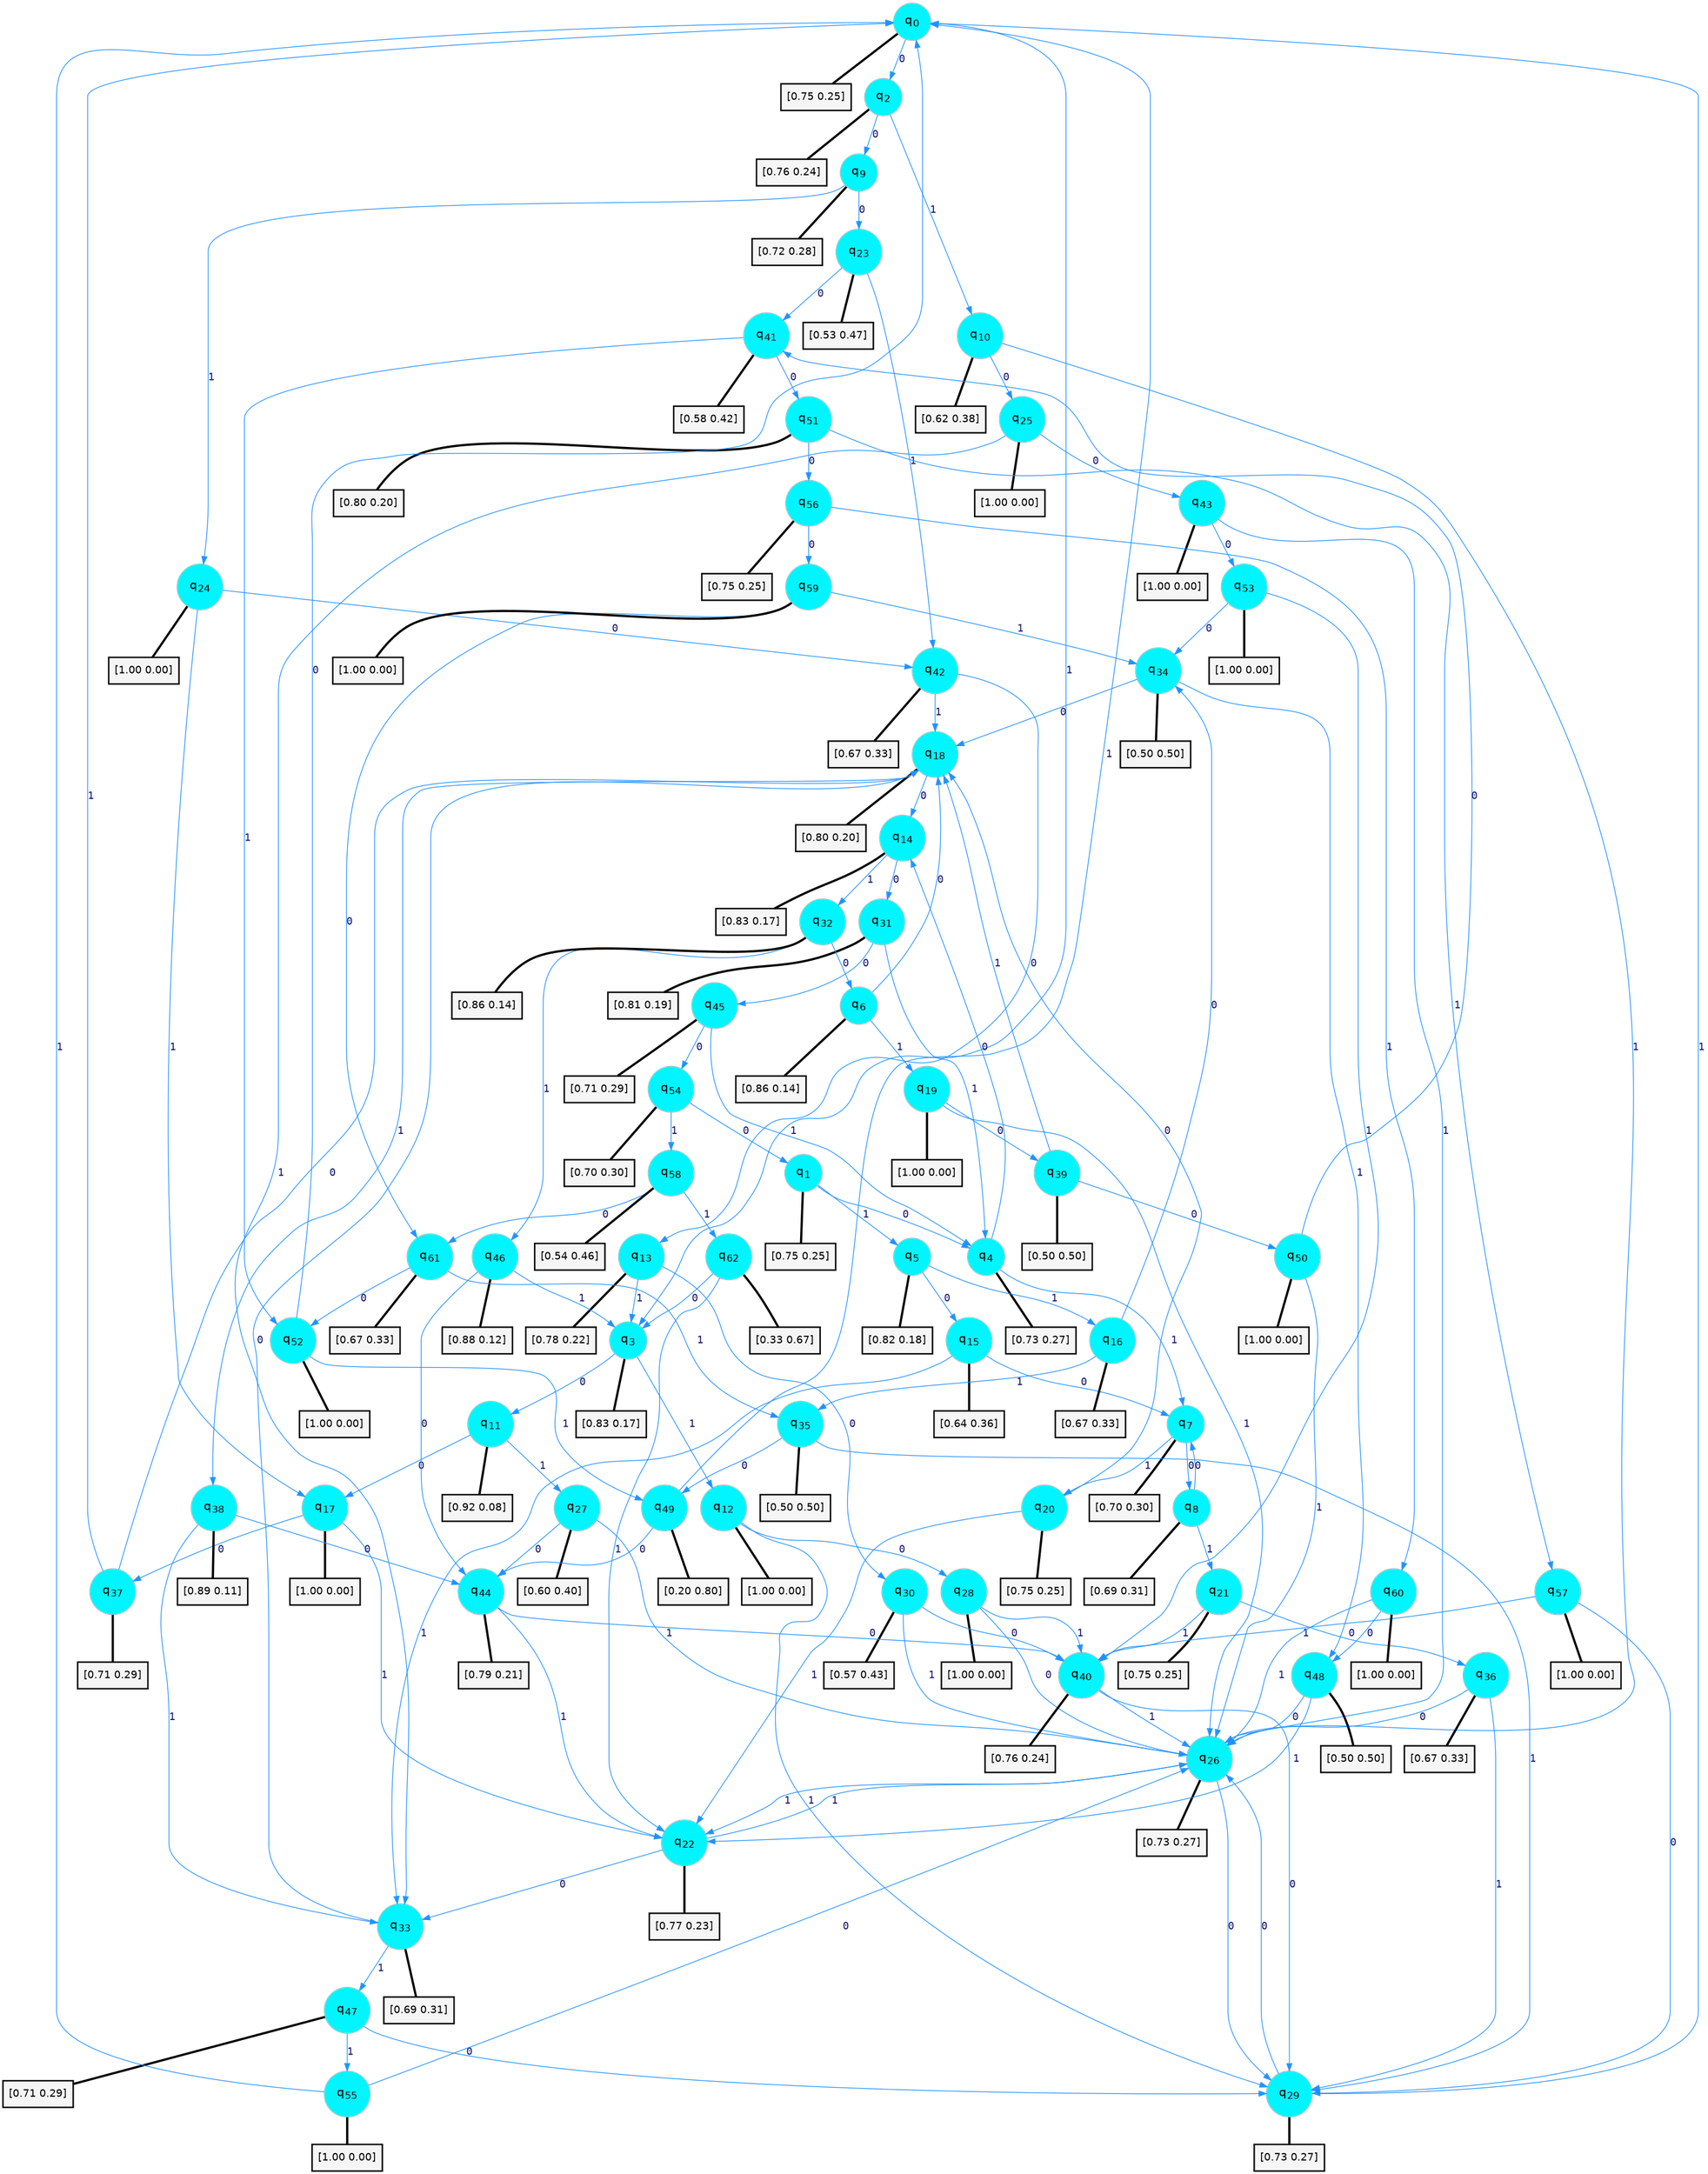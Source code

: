 digraph G {
graph [
bgcolor=transparent, dpi=300, rankdir=TD, size="40,25"];
node [
color=gray, fillcolor=turquoise1, fontcolor=black, fontname=Helvetica, fontsize=16, fontweight=bold, shape=circle, style=filled];
edge [
arrowsize=1, color=dodgerblue1, fontcolor=midnightblue, fontname=courier, fontweight=bold, penwidth=1, style=solid, weight=20];
0[label=<q<SUB>0</SUB>>];
1[label=<q<SUB>1</SUB>>];
2[label=<q<SUB>2</SUB>>];
3[label=<q<SUB>3</SUB>>];
4[label=<q<SUB>4</SUB>>];
5[label=<q<SUB>5</SUB>>];
6[label=<q<SUB>6</SUB>>];
7[label=<q<SUB>7</SUB>>];
8[label=<q<SUB>8</SUB>>];
9[label=<q<SUB>9</SUB>>];
10[label=<q<SUB>10</SUB>>];
11[label=<q<SUB>11</SUB>>];
12[label=<q<SUB>12</SUB>>];
13[label=<q<SUB>13</SUB>>];
14[label=<q<SUB>14</SUB>>];
15[label=<q<SUB>15</SUB>>];
16[label=<q<SUB>16</SUB>>];
17[label=<q<SUB>17</SUB>>];
18[label=<q<SUB>18</SUB>>];
19[label=<q<SUB>19</SUB>>];
20[label=<q<SUB>20</SUB>>];
21[label=<q<SUB>21</SUB>>];
22[label=<q<SUB>22</SUB>>];
23[label=<q<SUB>23</SUB>>];
24[label=<q<SUB>24</SUB>>];
25[label=<q<SUB>25</SUB>>];
26[label=<q<SUB>26</SUB>>];
27[label=<q<SUB>27</SUB>>];
28[label=<q<SUB>28</SUB>>];
29[label=<q<SUB>29</SUB>>];
30[label=<q<SUB>30</SUB>>];
31[label=<q<SUB>31</SUB>>];
32[label=<q<SUB>32</SUB>>];
33[label=<q<SUB>33</SUB>>];
34[label=<q<SUB>34</SUB>>];
35[label=<q<SUB>35</SUB>>];
36[label=<q<SUB>36</SUB>>];
37[label=<q<SUB>37</SUB>>];
38[label=<q<SUB>38</SUB>>];
39[label=<q<SUB>39</SUB>>];
40[label=<q<SUB>40</SUB>>];
41[label=<q<SUB>41</SUB>>];
42[label=<q<SUB>42</SUB>>];
43[label=<q<SUB>43</SUB>>];
44[label=<q<SUB>44</SUB>>];
45[label=<q<SUB>45</SUB>>];
46[label=<q<SUB>46</SUB>>];
47[label=<q<SUB>47</SUB>>];
48[label=<q<SUB>48</SUB>>];
49[label=<q<SUB>49</SUB>>];
50[label=<q<SUB>50</SUB>>];
51[label=<q<SUB>51</SUB>>];
52[label=<q<SUB>52</SUB>>];
53[label=<q<SUB>53</SUB>>];
54[label=<q<SUB>54</SUB>>];
55[label=<q<SUB>55</SUB>>];
56[label=<q<SUB>56</SUB>>];
57[label=<q<SUB>57</SUB>>];
58[label=<q<SUB>58</SUB>>];
59[label=<q<SUB>59</SUB>>];
60[label=<q<SUB>60</SUB>>];
61[label=<q<SUB>61</SUB>>];
62[label=<q<SUB>62</SUB>>];
63[label="[0.75 0.25]", shape=box,fontcolor=black, fontname=Helvetica, fontsize=14, penwidth=2, fillcolor=whitesmoke,color=black];
64[label="[0.75 0.25]", shape=box,fontcolor=black, fontname=Helvetica, fontsize=14, penwidth=2, fillcolor=whitesmoke,color=black];
65[label="[0.76 0.24]", shape=box,fontcolor=black, fontname=Helvetica, fontsize=14, penwidth=2, fillcolor=whitesmoke,color=black];
66[label="[0.83 0.17]", shape=box,fontcolor=black, fontname=Helvetica, fontsize=14, penwidth=2, fillcolor=whitesmoke,color=black];
67[label="[0.73 0.27]", shape=box,fontcolor=black, fontname=Helvetica, fontsize=14, penwidth=2, fillcolor=whitesmoke,color=black];
68[label="[0.82 0.18]", shape=box,fontcolor=black, fontname=Helvetica, fontsize=14, penwidth=2, fillcolor=whitesmoke,color=black];
69[label="[0.86 0.14]", shape=box,fontcolor=black, fontname=Helvetica, fontsize=14, penwidth=2, fillcolor=whitesmoke,color=black];
70[label="[0.70 0.30]", shape=box,fontcolor=black, fontname=Helvetica, fontsize=14, penwidth=2, fillcolor=whitesmoke,color=black];
71[label="[0.69 0.31]", shape=box,fontcolor=black, fontname=Helvetica, fontsize=14, penwidth=2, fillcolor=whitesmoke,color=black];
72[label="[0.72 0.28]", shape=box,fontcolor=black, fontname=Helvetica, fontsize=14, penwidth=2, fillcolor=whitesmoke,color=black];
73[label="[0.62 0.38]", shape=box,fontcolor=black, fontname=Helvetica, fontsize=14, penwidth=2, fillcolor=whitesmoke,color=black];
74[label="[0.92 0.08]", shape=box,fontcolor=black, fontname=Helvetica, fontsize=14, penwidth=2, fillcolor=whitesmoke,color=black];
75[label="[1.00 0.00]", shape=box,fontcolor=black, fontname=Helvetica, fontsize=14, penwidth=2, fillcolor=whitesmoke,color=black];
76[label="[0.78 0.22]", shape=box,fontcolor=black, fontname=Helvetica, fontsize=14, penwidth=2, fillcolor=whitesmoke,color=black];
77[label="[0.83 0.17]", shape=box,fontcolor=black, fontname=Helvetica, fontsize=14, penwidth=2, fillcolor=whitesmoke,color=black];
78[label="[0.64 0.36]", shape=box,fontcolor=black, fontname=Helvetica, fontsize=14, penwidth=2, fillcolor=whitesmoke,color=black];
79[label="[0.67 0.33]", shape=box,fontcolor=black, fontname=Helvetica, fontsize=14, penwidth=2, fillcolor=whitesmoke,color=black];
80[label="[1.00 0.00]", shape=box,fontcolor=black, fontname=Helvetica, fontsize=14, penwidth=2, fillcolor=whitesmoke,color=black];
81[label="[0.80 0.20]", shape=box,fontcolor=black, fontname=Helvetica, fontsize=14, penwidth=2, fillcolor=whitesmoke,color=black];
82[label="[1.00 0.00]", shape=box,fontcolor=black, fontname=Helvetica, fontsize=14, penwidth=2, fillcolor=whitesmoke,color=black];
83[label="[0.75 0.25]", shape=box,fontcolor=black, fontname=Helvetica, fontsize=14, penwidth=2, fillcolor=whitesmoke,color=black];
84[label="[0.75 0.25]", shape=box,fontcolor=black, fontname=Helvetica, fontsize=14, penwidth=2, fillcolor=whitesmoke,color=black];
85[label="[0.77 0.23]", shape=box,fontcolor=black, fontname=Helvetica, fontsize=14, penwidth=2, fillcolor=whitesmoke,color=black];
86[label="[0.53 0.47]", shape=box,fontcolor=black, fontname=Helvetica, fontsize=14, penwidth=2, fillcolor=whitesmoke,color=black];
87[label="[1.00 0.00]", shape=box,fontcolor=black, fontname=Helvetica, fontsize=14, penwidth=2, fillcolor=whitesmoke,color=black];
88[label="[1.00 0.00]", shape=box,fontcolor=black, fontname=Helvetica, fontsize=14, penwidth=2, fillcolor=whitesmoke,color=black];
89[label="[0.73 0.27]", shape=box,fontcolor=black, fontname=Helvetica, fontsize=14, penwidth=2, fillcolor=whitesmoke,color=black];
90[label="[0.60 0.40]", shape=box,fontcolor=black, fontname=Helvetica, fontsize=14, penwidth=2, fillcolor=whitesmoke,color=black];
91[label="[1.00 0.00]", shape=box,fontcolor=black, fontname=Helvetica, fontsize=14, penwidth=2, fillcolor=whitesmoke,color=black];
92[label="[0.73 0.27]", shape=box,fontcolor=black, fontname=Helvetica, fontsize=14, penwidth=2, fillcolor=whitesmoke,color=black];
93[label="[0.57 0.43]", shape=box,fontcolor=black, fontname=Helvetica, fontsize=14, penwidth=2, fillcolor=whitesmoke,color=black];
94[label="[0.81 0.19]", shape=box,fontcolor=black, fontname=Helvetica, fontsize=14, penwidth=2, fillcolor=whitesmoke,color=black];
95[label="[0.86 0.14]", shape=box,fontcolor=black, fontname=Helvetica, fontsize=14, penwidth=2, fillcolor=whitesmoke,color=black];
96[label="[0.69 0.31]", shape=box,fontcolor=black, fontname=Helvetica, fontsize=14, penwidth=2, fillcolor=whitesmoke,color=black];
97[label="[0.50 0.50]", shape=box,fontcolor=black, fontname=Helvetica, fontsize=14, penwidth=2, fillcolor=whitesmoke,color=black];
98[label="[0.50 0.50]", shape=box,fontcolor=black, fontname=Helvetica, fontsize=14, penwidth=2, fillcolor=whitesmoke,color=black];
99[label="[0.67 0.33]", shape=box,fontcolor=black, fontname=Helvetica, fontsize=14, penwidth=2, fillcolor=whitesmoke,color=black];
100[label="[0.71 0.29]", shape=box,fontcolor=black, fontname=Helvetica, fontsize=14, penwidth=2, fillcolor=whitesmoke,color=black];
101[label="[0.89 0.11]", shape=box,fontcolor=black, fontname=Helvetica, fontsize=14, penwidth=2, fillcolor=whitesmoke,color=black];
102[label="[0.50 0.50]", shape=box,fontcolor=black, fontname=Helvetica, fontsize=14, penwidth=2, fillcolor=whitesmoke,color=black];
103[label="[0.76 0.24]", shape=box,fontcolor=black, fontname=Helvetica, fontsize=14, penwidth=2, fillcolor=whitesmoke,color=black];
104[label="[0.58 0.42]", shape=box,fontcolor=black, fontname=Helvetica, fontsize=14, penwidth=2, fillcolor=whitesmoke,color=black];
105[label="[0.67 0.33]", shape=box,fontcolor=black, fontname=Helvetica, fontsize=14, penwidth=2, fillcolor=whitesmoke,color=black];
106[label="[1.00 0.00]", shape=box,fontcolor=black, fontname=Helvetica, fontsize=14, penwidth=2, fillcolor=whitesmoke,color=black];
107[label="[0.79 0.21]", shape=box,fontcolor=black, fontname=Helvetica, fontsize=14, penwidth=2, fillcolor=whitesmoke,color=black];
108[label="[0.71 0.29]", shape=box,fontcolor=black, fontname=Helvetica, fontsize=14, penwidth=2, fillcolor=whitesmoke,color=black];
109[label="[0.88 0.12]", shape=box,fontcolor=black, fontname=Helvetica, fontsize=14, penwidth=2, fillcolor=whitesmoke,color=black];
110[label="[0.71 0.29]", shape=box,fontcolor=black, fontname=Helvetica, fontsize=14, penwidth=2, fillcolor=whitesmoke,color=black];
111[label="[0.50 0.50]", shape=box,fontcolor=black, fontname=Helvetica, fontsize=14, penwidth=2, fillcolor=whitesmoke,color=black];
112[label="[0.20 0.80]", shape=box,fontcolor=black, fontname=Helvetica, fontsize=14, penwidth=2, fillcolor=whitesmoke,color=black];
113[label="[1.00 0.00]", shape=box,fontcolor=black, fontname=Helvetica, fontsize=14, penwidth=2, fillcolor=whitesmoke,color=black];
114[label="[0.80 0.20]", shape=box,fontcolor=black, fontname=Helvetica, fontsize=14, penwidth=2, fillcolor=whitesmoke,color=black];
115[label="[1.00 0.00]", shape=box,fontcolor=black, fontname=Helvetica, fontsize=14, penwidth=2, fillcolor=whitesmoke,color=black];
116[label="[1.00 0.00]", shape=box,fontcolor=black, fontname=Helvetica, fontsize=14, penwidth=2, fillcolor=whitesmoke,color=black];
117[label="[0.70 0.30]", shape=box,fontcolor=black, fontname=Helvetica, fontsize=14, penwidth=2, fillcolor=whitesmoke,color=black];
118[label="[1.00 0.00]", shape=box,fontcolor=black, fontname=Helvetica, fontsize=14, penwidth=2, fillcolor=whitesmoke,color=black];
119[label="[0.75 0.25]", shape=box,fontcolor=black, fontname=Helvetica, fontsize=14, penwidth=2, fillcolor=whitesmoke,color=black];
120[label="[1.00 0.00]", shape=box,fontcolor=black, fontname=Helvetica, fontsize=14, penwidth=2, fillcolor=whitesmoke,color=black];
121[label="[0.54 0.46]", shape=box,fontcolor=black, fontname=Helvetica, fontsize=14, penwidth=2, fillcolor=whitesmoke,color=black];
122[label="[1.00 0.00]", shape=box,fontcolor=black, fontname=Helvetica, fontsize=14, penwidth=2, fillcolor=whitesmoke,color=black];
123[label="[1.00 0.00]", shape=box,fontcolor=black, fontname=Helvetica, fontsize=14, penwidth=2, fillcolor=whitesmoke,color=black];
124[label="[0.67 0.33]", shape=box,fontcolor=black, fontname=Helvetica, fontsize=14, penwidth=2, fillcolor=whitesmoke,color=black];
125[label="[0.33 0.67]", shape=box,fontcolor=black, fontname=Helvetica, fontsize=14, penwidth=2, fillcolor=whitesmoke,color=black];
0->2 [label=0];
0->3 [label=1];
0->63 [arrowhead=none, penwidth=3,color=black];
1->4 [label=0];
1->5 [label=1];
1->64 [arrowhead=none, penwidth=3,color=black];
2->9 [label=0];
2->10 [label=1];
2->65 [arrowhead=none, penwidth=3,color=black];
3->11 [label=0];
3->12 [label=1];
3->66 [arrowhead=none, penwidth=3,color=black];
4->14 [label=0];
4->7 [label=1];
4->67 [arrowhead=none, penwidth=3,color=black];
5->15 [label=0];
5->16 [label=1];
5->68 [arrowhead=none, penwidth=3,color=black];
6->18 [label=0];
6->19 [label=1];
6->69 [arrowhead=none, penwidth=3,color=black];
7->8 [label=0];
7->20 [label=1];
7->70 [arrowhead=none, penwidth=3,color=black];
8->7 [label=0];
8->21 [label=1];
8->71 [arrowhead=none, penwidth=3,color=black];
9->23 [label=0];
9->24 [label=1];
9->72 [arrowhead=none, penwidth=3,color=black];
10->25 [label=0];
10->26 [label=1];
10->73 [arrowhead=none, penwidth=3,color=black];
11->17 [label=0];
11->27 [label=1];
11->74 [arrowhead=none, penwidth=3,color=black];
12->28 [label=0];
12->29 [label=1];
12->75 [arrowhead=none, penwidth=3,color=black];
13->30 [label=0];
13->3 [label=1];
13->76 [arrowhead=none, penwidth=3,color=black];
14->31 [label=0];
14->32 [label=1];
14->77 [arrowhead=none, penwidth=3,color=black];
15->7 [label=0];
15->33 [label=1];
15->78 [arrowhead=none, penwidth=3,color=black];
16->34 [label=0];
16->35 [label=1];
16->79 [arrowhead=none, penwidth=3,color=black];
17->37 [label=0];
17->22 [label=1];
17->80 [arrowhead=none, penwidth=3,color=black];
18->14 [label=0];
18->38 [label=1];
18->81 [arrowhead=none, penwidth=3,color=black];
19->39 [label=0];
19->26 [label=1];
19->82 [arrowhead=none, penwidth=3,color=black];
20->18 [label=0];
20->22 [label=1];
20->83 [arrowhead=none, penwidth=3,color=black];
21->36 [label=0];
21->40 [label=1];
21->84 [arrowhead=none, penwidth=3,color=black];
22->33 [label=0];
22->26 [label=1];
22->85 [arrowhead=none, penwidth=3,color=black];
23->41 [label=0];
23->42 [label=1];
23->86 [arrowhead=none, penwidth=3,color=black];
24->42 [label=0];
24->17 [label=1];
24->87 [arrowhead=none, penwidth=3,color=black];
25->43 [label=0];
25->33 [label=1];
25->88 [arrowhead=none, penwidth=3,color=black];
26->29 [label=0];
26->22 [label=1];
26->89 [arrowhead=none, penwidth=3,color=black];
27->44 [label=0];
27->26 [label=1];
27->90 [arrowhead=none, penwidth=3,color=black];
28->26 [label=0];
28->40 [label=1];
28->91 [arrowhead=none, penwidth=3,color=black];
29->26 [label=0];
29->0 [label=1];
29->92 [arrowhead=none, penwidth=3,color=black];
30->40 [label=0];
30->26 [label=1];
30->93 [arrowhead=none, penwidth=3,color=black];
31->45 [label=0];
31->4 [label=1];
31->94 [arrowhead=none, penwidth=3,color=black];
32->6 [label=0];
32->46 [label=1];
32->95 [arrowhead=none, penwidth=3,color=black];
33->18 [label=0];
33->47 [label=1];
33->96 [arrowhead=none, penwidth=3,color=black];
34->18 [label=0];
34->48 [label=1];
34->97 [arrowhead=none, penwidth=3,color=black];
35->49 [label=0];
35->29 [label=1];
35->98 [arrowhead=none, penwidth=3,color=black];
36->26 [label=0];
36->29 [label=1];
36->99 [arrowhead=none, penwidth=3,color=black];
37->18 [label=0];
37->0 [label=1];
37->100 [arrowhead=none, penwidth=3,color=black];
38->44 [label=0];
38->33 [label=1];
38->101 [arrowhead=none, penwidth=3,color=black];
39->50 [label=0];
39->18 [label=1];
39->102 [arrowhead=none, penwidth=3,color=black];
40->29 [label=0];
40->26 [label=1];
40->103 [arrowhead=none, penwidth=3,color=black];
41->51 [label=0];
41->52 [label=1];
41->104 [arrowhead=none, penwidth=3,color=black];
42->13 [label=0];
42->18 [label=1];
42->105 [arrowhead=none, penwidth=3,color=black];
43->53 [label=0];
43->26 [label=1];
43->106 [arrowhead=none, penwidth=3,color=black];
44->40 [label=0];
44->22 [label=1];
44->107 [arrowhead=none, penwidth=3,color=black];
45->54 [label=0];
45->4 [label=1];
45->108 [arrowhead=none, penwidth=3,color=black];
46->44 [label=0];
46->3 [label=1];
46->109 [arrowhead=none, penwidth=3,color=black];
47->29 [label=0];
47->55 [label=1];
47->110 [arrowhead=none, penwidth=3,color=black];
48->26 [label=0];
48->22 [label=1];
48->111 [arrowhead=none, penwidth=3,color=black];
49->44 [label=0];
49->0 [label=1];
49->112 [arrowhead=none, penwidth=3,color=black];
50->41 [label=0];
50->26 [label=1];
50->113 [arrowhead=none, penwidth=3,color=black];
51->56 [label=0];
51->57 [label=1];
51->114 [arrowhead=none, penwidth=3,color=black];
52->0 [label=0];
52->49 [label=1];
52->115 [arrowhead=none, penwidth=3,color=black];
53->34 [label=0];
53->40 [label=1];
53->116 [arrowhead=none, penwidth=3,color=black];
54->1 [label=0];
54->58 [label=1];
54->117 [arrowhead=none, penwidth=3,color=black];
55->26 [label=0];
55->0 [label=1];
55->118 [arrowhead=none, penwidth=3,color=black];
56->59 [label=0];
56->60 [label=1];
56->119 [arrowhead=none, penwidth=3,color=black];
57->29 [label=0];
57->40 [label=1];
57->120 [arrowhead=none, penwidth=3,color=black];
58->61 [label=0];
58->62 [label=1];
58->121 [arrowhead=none, penwidth=3,color=black];
59->61 [label=0];
59->34 [label=1];
59->122 [arrowhead=none, penwidth=3,color=black];
60->48 [label=0];
60->26 [label=1];
60->123 [arrowhead=none, penwidth=3,color=black];
61->52 [label=0];
61->35 [label=1];
61->124 [arrowhead=none, penwidth=3,color=black];
62->3 [label=0];
62->22 [label=1];
62->125 [arrowhead=none, penwidth=3,color=black];
}

